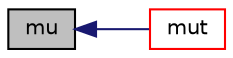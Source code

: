 digraph "mu"
{
  bgcolor="transparent";
  edge [fontname="Helvetica",fontsize="10",labelfontname="Helvetica",labelfontsize="10"];
  node [fontname="Helvetica",fontsize="10",shape=record];
  rankdir="LR";
  Node1 [label="mu",height=0.2,width=0.4,color="black", fillcolor="grey75", style="filled" fontcolor="black"];
  Node1 -> Node2 [dir="back",color="midnightblue",fontsize="10",style="solid",fontname="Helvetica"];
  Node2 [label="mut",height=0.2,width=0.4,color="red",URL="$classFoam_1_1CompressibleTurbulenceModel.html#a8c2a6c7a84b5b158e0a9b39babcc4c7a",tooltip="Return the turbulence dynamic viscosity. "];
}
